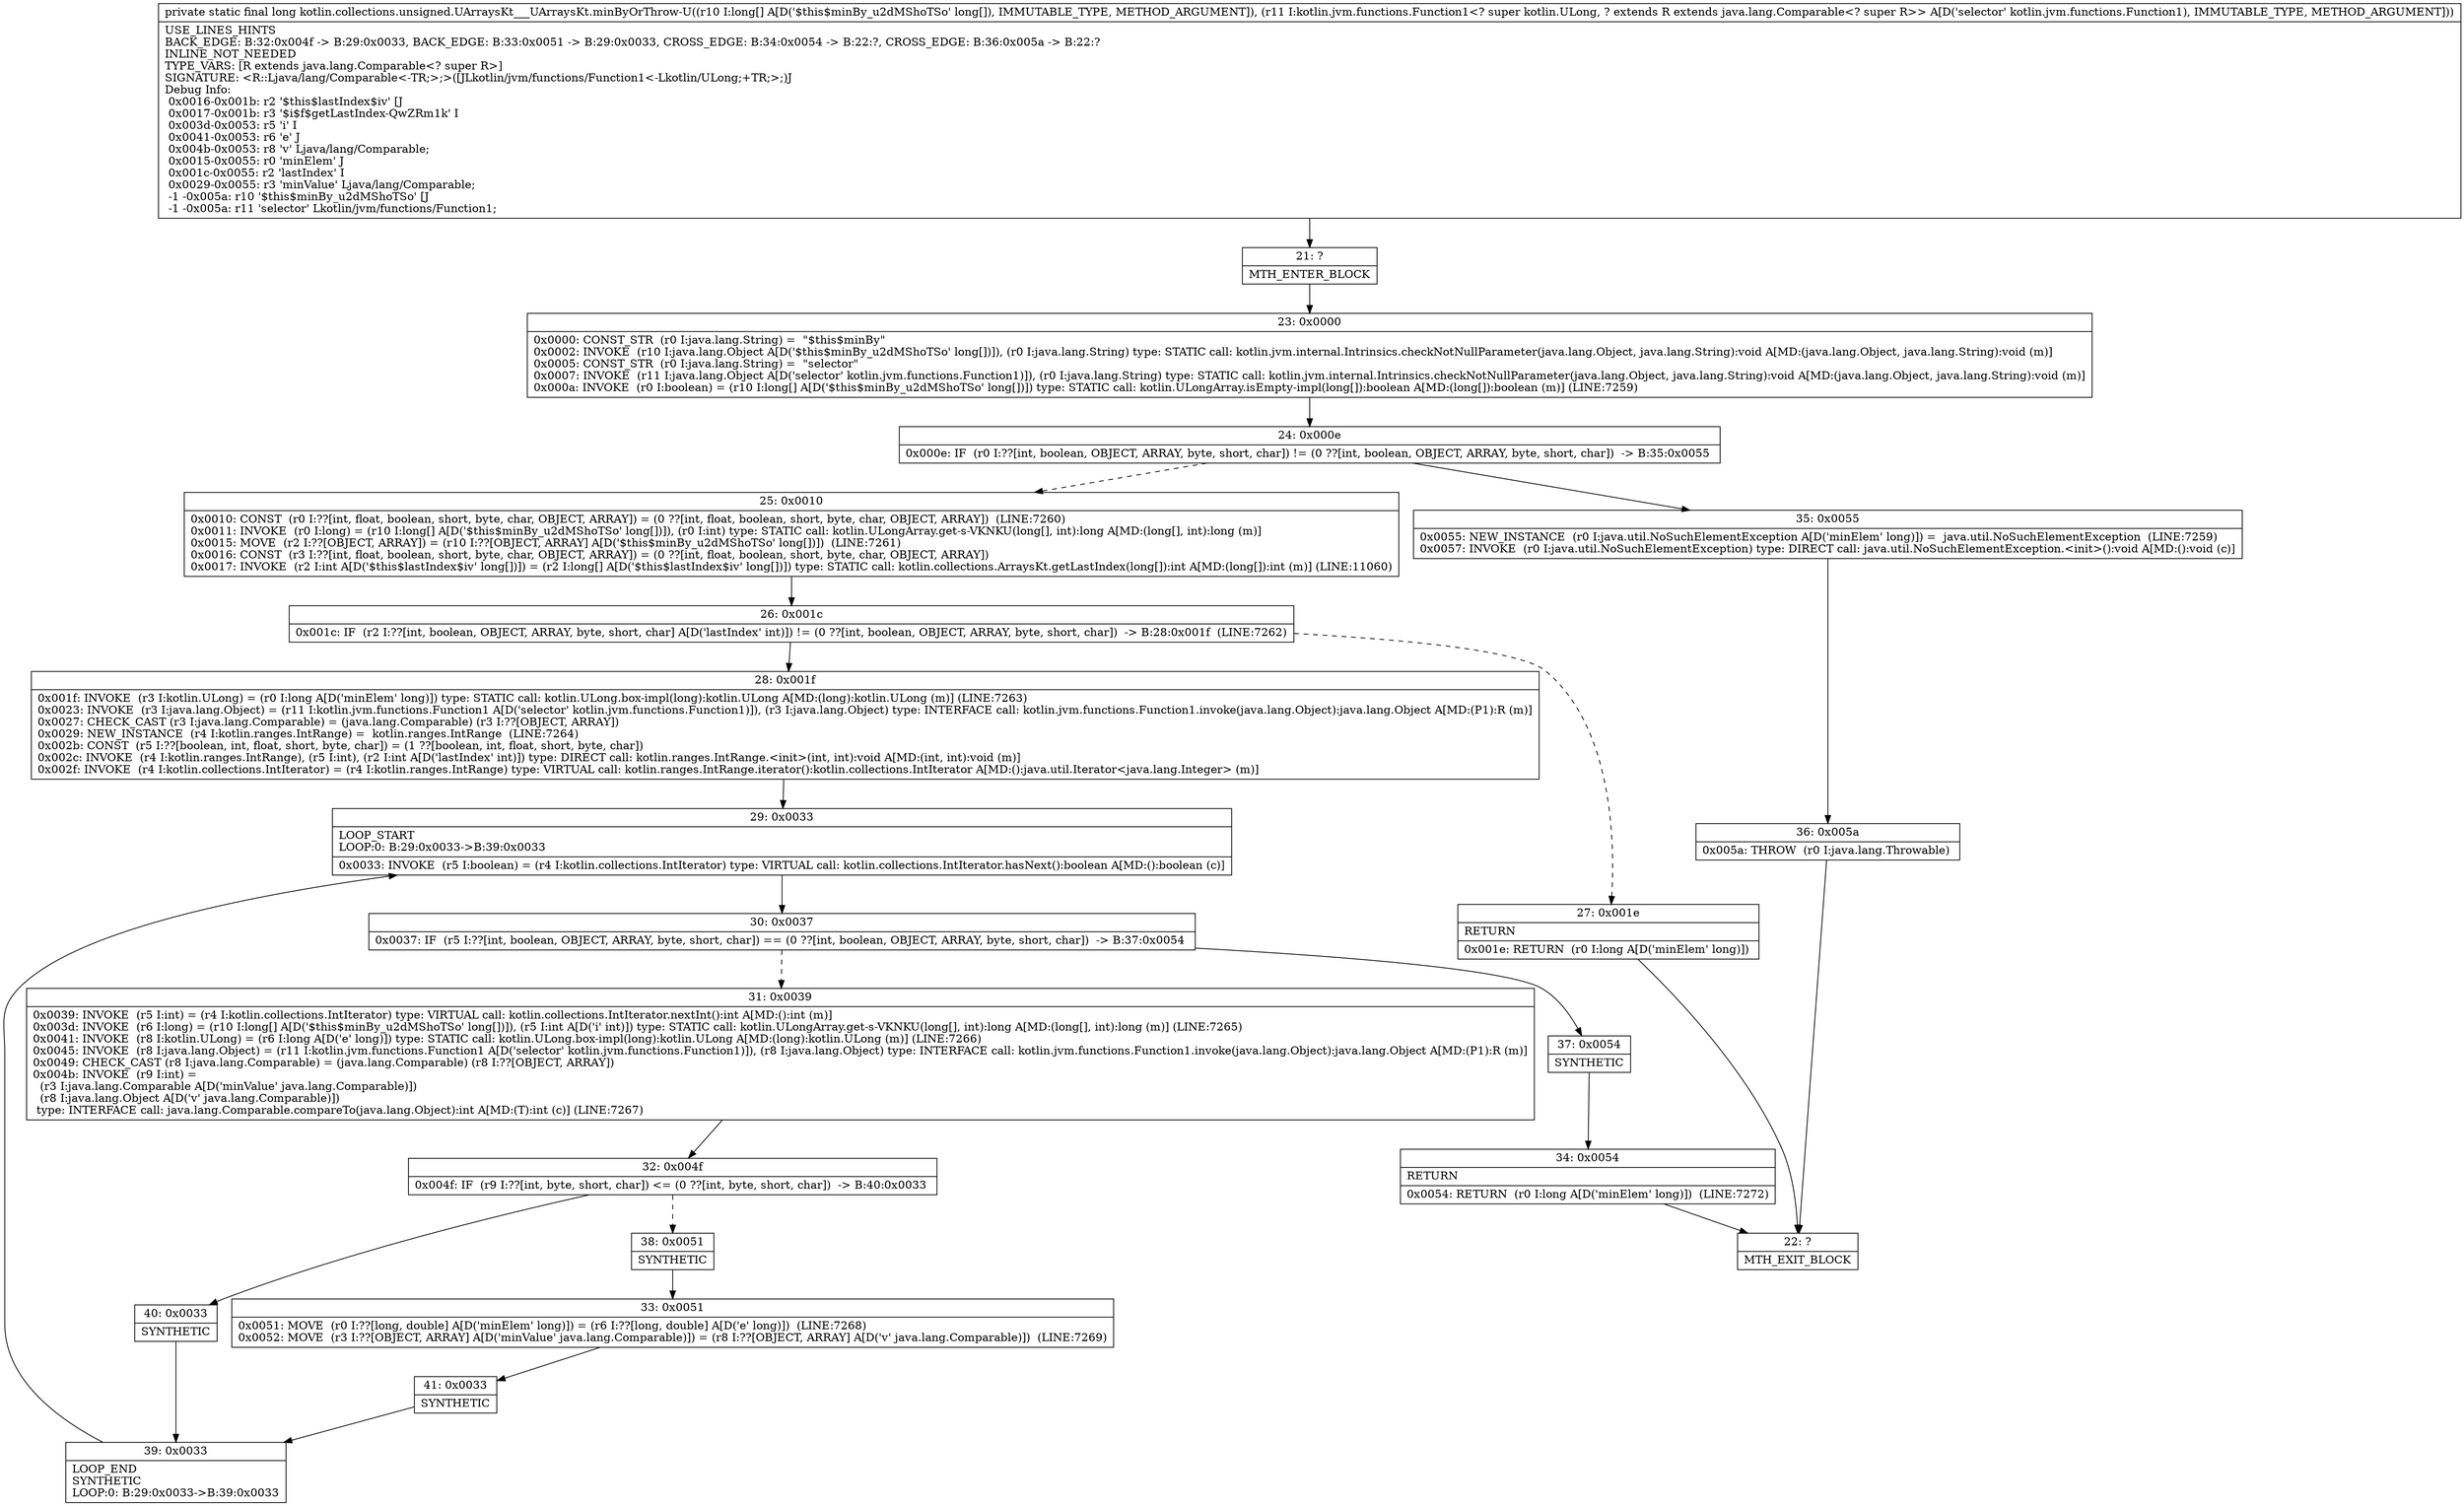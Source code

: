 digraph "CFG forkotlin.collections.unsigned.UArraysKt___UArraysKt.minByOrThrow\-U([JLkotlin\/jvm\/functions\/Function1;)J" {
Node_21 [shape=record,label="{21\:\ ?|MTH_ENTER_BLOCK\l}"];
Node_23 [shape=record,label="{23\:\ 0x0000|0x0000: CONST_STR  (r0 I:java.lang.String) =  \"$this$minBy\" \l0x0002: INVOKE  (r10 I:java.lang.Object A[D('$this$minBy_u2dMShoTSo' long[])]), (r0 I:java.lang.String) type: STATIC call: kotlin.jvm.internal.Intrinsics.checkNotNullParameter(java.lang.Object, java.lang.String):void A[MD:(java.lang.Object, java.lang.String):void (m)]\l0x0005: CONST_STR  (r0 I:java.lang.String) =  \"selector\" \l0x0007: INVOKE  (r11 I:java.lang.Object A[D('selector' kotlin.jvm.functions.Function1)]), (r0 I:java.lang.String) type: STATIC call: kotlin.jvm.internal.Intrinsics.checkNotNullParameter(java.lang.Object, java.lang.String):void A[MD:(java.lang.Object, java.lang.String):void (m)]\l0x000a: INVOKE  (r0 I:boolean) = (r10 I:long[] A[D('$this$minBy_u2dMShoTSo' long[])]) type: STATIC call: kotlin.ULongArray.isEmpty\-impl(long[]):boolean A[MD:(long[]):boolean (m)] (LINE:7259)\l}"];
Node_24 [shape=record,label="{24\:\ 0x000e|0x000e: IF  (r0 I:??[int, boolean, OBJECT, ARRAY, byte, short, char]) != (0 ??[int, boolean, OBJECT, ARRAY, byte, short, char])  \-\> B:35:0x0055 \l}"];
Node_25 [shape=record,label="{25\:\ 0x0010|0x0010: CONST  (r0 I:??[int, float, boolean, short, byte, char, OBJECT, ARRAY]) = (0 ??[int, float, boolean, short, byte, char, OBJECT, ARRAY])  (LINE:7260)\l0x0011: INVOKE  (r0 I:long) = (r10 I:long[] A[D('$this$minBy_u2dMShoTSo' long[])]), (r0 I:int) type: STATIC call: kotlin.ULongArray.get\-s\-VKNKU(long[], int):long A[MD:(long[], int):long (m)]\l0x0015: MOVE  (r2 I:??[OBJECT, ARRAY]) = (r10 I:??[OBJECT, ARRAY] A[D('$this$minBy_u2dMShoTSo' long[])])  (LINE:7261)\l0x0016: CONST  (r3 I:??[int, float, boolean, short, byte, char, OBJECT, ARRAY]) = (0 ??[int, float, boolean, short, byte, char, OBJECT, ARRAY]) \l0x0017: INVOKE  (r2 I:int A[D('$this$lastIndex$iv' long[])]) = (r2 I:long[] A[D('$this$lastIndex$iv' long[])]) type: STATIC call: kotlin.collections.ArraysKt.getLastIndex(long[]):int A[MD:(long[]):int (m)] (LINE:11060)\l}"];
Node_26 [shape=record,label="{26\:\ 0x001c|0x001c: IF  (r2 I:??[int, boolean, OBJECT, ARRAY, byte, short, char] A[D('lastIndex' int)]) != (0 ??[int, boolean, OBJECT, ARRAY, byte, short, char])  \-\> B:28:0x001f  (LINE:7262)\l}"];
Node_27 [shape=record,label="{27\:\ 0x001e|RETURN\l|0x001e: RETURN  (r0 I:long A[D('minElem' long)]) \l}"];
Node_22 [shape=record,label="{22\:\ ?|MTH_EXIT_BLOCK\l}"];
Node_28 [shape=record,label="{28\:\ 0x001f|0x001f: INVOKE  (r3 I:kotlin.ULong) = (r0 I:long A[D('minElem' long)]) type: STATIC call: kotlin.ULong.box\-impl(long):kotlin.ULong A[MD:(long):kotlin.ULong (m)] (LINE:7263)\l0x0023: INVOKE  (r3 I:java.lang.Object) = (r11 I:kotlin.jvm.functions.Function1 A[D('selector' kotlin.jvm.functions.Function1)]), (r3 I:java.lang.Object) type: INTERFACE call: kotlin.jvm.functions.Function1.invoke(java.lang.Object):java.lang.Object A[MD:(P1):R (m)]\l0x0027: CHECK_CAST (r3 I:java.lang.Comparable) = (java.lang.Comparable) (r3 I:??[OBJECT, ARRAY]) \l0x0029: NEW_INSTANCE  (r4 I:kotlin.ranges.IntRange) =  kotlin.ranges.IntRange  (LINE:7264)\l0x002b: CONST  (r5 I:??[boolean, int, float, short, byte, char]) = (1 ??[boolean, int, float, short, byte, char]) \l0x002c: INVOKE  (r4 I:kotlin.ranges.IntRange), (r5 I:int), (r2 I:int A[D('lastIndex' int)]) type: DIRECT call: kotlin.ranges.IntRange.\<init\>(int, int):void A[MD:(int, int):void (m)]\l0x002f: INVOKE  (r4 I:kotlin.collections.IntIterator) = (r4 I:kotlin.ranges.IntRange) type: VIRTUAL call: kotlin.ranges.IntRange.iterator():kotlin.collections.IntIterator A[MD:():java.util.Iterator\<java.lang.Integer\> (m)]\l}"];
Node_29 [shape=record,label="{29\:\ 0x0033|LOOP_START\lLOOP:0: B:29:0x0033\-\>B:39:0x0033\l|0x0033: INVOKE  (r5 I:boolean) = (r4 I:kotlin.collections.IntIterator) type: VIRTUAL call: kotlin.collections.IntIterator.hasNext():boolean A[MD:():boolean (c)]\l}"];
Node_30 [shape=record,label="{30\:\ 0x0037|0x0037: IF  (r5 I:??[int, boolean, OBJECT, ARRAY, byte, short, char]) == (0 ??[int, boolean, OBJECT, ARRAY, byte, short, char])  \-\> B:37:0x0054 \l}"];
Node_31 [shape=record,label="{31\:\ 0x0039|0x0039: INVOKE  (r5 I:int) = (r4 I:kotlin.collections.IntIterator) type: VIRTUAL call: kotlin.collections.IntIterator.nextInt():int A[MD:():int (m)]\l0x003d: INVOKE  (r6 I:long) = (r10 I:long[] A[D('$this$minBy_u2dMShoTSo' long[])]), (r5 I:int A[D('i' int)]) type: STATIC call: kotlin.ULongArray.get\-s\-VKNKU(long[], int):long A[MD:(long[], int):long (m)] (LINE:7265)\l0x0041: INVOKE  (r8 I:kotlin.ULong) = (r6 I:long A[D('e' long)]) type: STATIC call: kotlin.ULong.box\-impl(long):kotlin.ULong A[MD:(long):kotlin.ULong (m)] (LINE:7266)\l0x0045: INVOKE  (r8 I:java.lang.Object) = (r11 I:kotlin.jvm.functions.Function1 A[D('selector' kotlin.jvm.functions.Function1)]), (r8 I:java.lang.Object) type: INTERFACE call: kotlin.jvm.functions.Function1.invoke(java.lang.Object):java.lang.Object A[MD:(P1):R (m)]\l0x0049: CHECK_CAST (r8 I:java.lang.Comparable) = (java.lang.Comparable) (r8 I:??[OBJECT, ARRAY]) \l0x004b: INVOKE  (r9 I:int) = \l  (r3 I:java.lang.Comparable A[D('minValue' java.lang.Comparable)])\l  (r8 I:java.lang.Object A[D('v' java.lang.Comparable)])\l type: INTERFACE call: java.lang.Comparable.compareTo(java.lang.Object):int A[MD:(T):int (c)] (LINE:7267)\l}"];
Node_32 [shape=record,label="{32\:\ 0x004f|0x004f: IF  (r9 I:??[int, byte, short, char]) \<= (0 ??[int, byte, short, char])  \-\> B:40:0x0033 \l}"];
Node_38 [shape=record,label="{38\:\ 0x0051|SYNTHETIC\l}"];
Node_33 [shape=record,label="{33\:\ 0x0051|0x0051: MOVE  (r0 I:??[long, double] A[D('minElem' long)]) = (r6 I:??[long, double] A[D('e' long)])  (LINE:7268)\l0x0052: MOVE  (r3 I:??[OBJECT, ARRAY] A[D('minValue' java.lang.Comparable)]) = (r8 I:??[OBJECT, ARRAY] A[D('v' java.lang.Comparable)])  (LINE:7269)\l}"];
Node_41 [shape=record,label="{41\:\ 0x0033|SYNTHETIC\l}"];
Node_39 [shape=record,label="{39\:\ 0x0033|LOOP_END\lSYNTHETIC\lLOOP:0: B:29:0x0033\-\>B:39:0x0033\l}"];
Node_40 [shape=record,label="{40\:\ 0x0033|SYNTHETIC\l}"];
Node_37 [shape=record,label="{37\:\ 0x0054|SYNTHETIC\l}"];
Node_34 [shape=record,label="{34\:\ 0x0054|RETURN\l|0x0054: RETURN  (r0 I:long A[D('minElem' long)])  (LINE:7272)\l}"];
Node_35 [shape=record,label="{35\:\ 0x0055|0x0055: NEW_INSTANCE  (r0 I:java.util.NoSuchElementException A[D('minElem' long)]) =  java.util.NoSuchElementException  (LINE:7259)\l0x0057: INVOKE  (r0 I:java.util.NoSuchElementException) type: DIRECT call: java.util.NoSuchElementException.\<init\>():void A[MD:():void (c)]\l}"];
Node_36 [shape=record,label="{36\:\ 0x005a|0x005a: THROW  (r0 I:java.lang.Throwable) \l}"];
MethodNode[shape=record,label="{private static final long kotlin.collections.unsigned.UArraysKt___UArraysKt.minByOrThrow\-U((r10 I:long[] A[D('$this$minBy_u2dMShoTSo' long[]), IMMUTABLE_TYPE, METHOD_ARGUMENT]), (r11 I:kotlin.jvm.functions.Function1\<? super kotlin.ULong, ? extends R extends java.lang.Comparable\<? super R\>\> A[D('selector' kotlin.jvm.functions.Function1), IMMUTABLE_TYPE, METHOD_ARGUMENT]))  | USE_LINES_HINTS\lBACK_EDGE: B:32:0x004f \-\> B:29:0x0033, BACK_EDGE: B:33:0x0051 \-\> B:29:0x0033, CROSS_EDGE: B:34:0x0054 \-\> B:22:?, CROSS_EDGE: B:36:0x005a \-\> B:22:?\lINLINE_NOT_NEEDED\lTYPE_VARS: [R extends java.lang.Comparable\<? super R\>]\lSIGNATURE: \<R::Ljava\/lang\/Comparable\<\-TR;\>;\>([JLkotlin\/jvm\/functions\/Function1\<\-Lkotlin\/ULong;+TR;\>;)J\lDebug Info:\l  0x0016\-0x001b: r2 '$this$lastIndex$iv' [J\l  0x0017\-0x001b: r3 '$i$f$getLastIndex\-QwZRm1k' I\l  0x003d\-0x0053: r5 'i' I\l  0x0041\-0x0053: r6 'e' J\l  0x004b\-0x0053: r8 'v' Ljava\/lang\/Comparable;\l  0x0015\-0x0055: r0 'minElem' J\l  0x001c\-0x0055: r2 'lastIndex' I\l  0x0029\-0x0055: r3 'minValue' Ljava\/lang\/Comparable;\l  \-1 \-0x005a: r10 '$this$minBy_u2dMShoTSo' [J\l  \-1 \-0x005a: r11 'selector' Lkotlin\/jvm\/functions\/Function1;\l}"];
MethodNode -> Node_21;Node_21 -> Node_23;
Node_23 -> Node_24;
Node_24 -> Node_25[style=dashed];
Node_24 -> Node_35;
Node_25 -> Node_26;
Node_26 -> Node_27[style=dashed];
Node_26 -> Node_28;
Node_27 -> Node_22;
Node_28 -> Node_29;
Node_29 -> Node_30;
Node_30 -> Node_31[style=dashed];
Node_30 -> Node_37;
Node_31 -> Node_32;
Node_32 -> Node_38[style=dashed];
Node_32 -> Node_40;
Node_38 -> Node_33;
Node_33 -> Node_41;
Node_41 -> Node_39;
Node_39 -> Node_29;
Node_40 -> Node_39;
Node_37 -> Node_34;
Node_34 -> Node_22;
Node_35 -> Node_36;
Node_36 -> Node_22;
}

